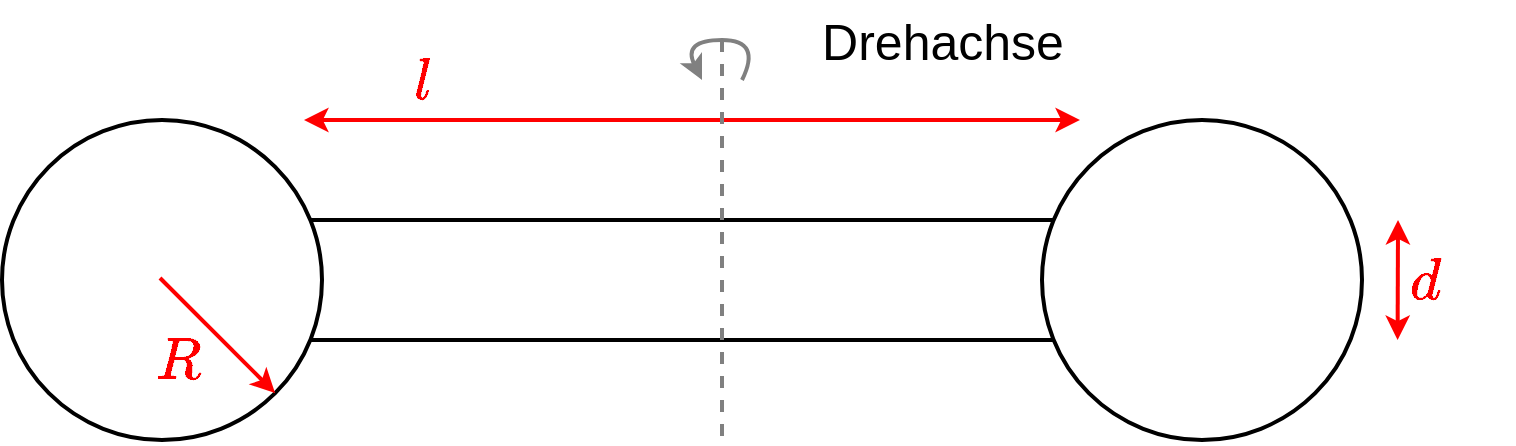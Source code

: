 <mxfile version="17.2.4" type="device"><diagram id="68uMnlxmB_8K17UJkBHC" name="Seite-1"><mxGraphModel dx="1018" dy="679" grid="1" gridSize="10" guides="1" tooltips="1" connect="1" arrows="1" fold="1" page="1" pageScale="1" pageWidth="827" pageHeight="1169" math="1" shadow="0"><root><mxCell id="0"/><mxCell id="1" parent="0"/><mxCell id="UKsy83cnNkeeRMzaxl7x-3" value="" style="rounded=0;whiteSpace=wrap;html=1;strokeWidth=2;" parent="1" vertex="1"><mxGeometry x="222" y="130" width="430" height="60" as="geometry"/></mxCell><mxCell id="UKsy83cnNkeeRMzaxl7x-1" value="" style="ellipse;whiteSpace=wrap;html=1;aspect=fixed;strokeWidth=2;" parent="1" vertex="1"><mxGeometry x="80" y="80" width="160" height="160" as="geometry"/></mxCell><mxCell id="UKsy83cnNkeeRMzaxl7x-2" value="" style="ellipse;whiteSpace=wrap;html=1;aspect=fixed;strokeWidth=2;" parent="1" vertex="1"><mxGeometry x="600" y="80" width="160" height="160" as="geometry"/></mxCell><mxCell id="UKsy83cnNkeeRMzaxl7x-4" value="" style="endArrow=classic;startArrow=classic;html=1;rounded=0;strokeWidth=2;strokeColor=#FF0000;" parent="1" edge="1"><mxGeometry width="50" height="50" relative="1" as="geometry"><mxPoint x="231" y="80" as="sourcePoint"/><mxPoint x="619" y="80" as="targetPoint"/></mxGeometry></mxCell><mxCell id="UKsy83cnNkeeRMzaxl7x-5" value="" style="endArrow=classic;html=1;rounded=0;strokeColor=#FF0000;strokeWidth=2;entryX=1;entryY=1;entryDx=0;entryDy=0;" parent="1" target="UKsy83cnNkeeRMzaxl7x-1" edge="1"><mxGeometry width="50" height="50" relative="1" as="geometry"><mxPoint x="159" y="159" as="sourcePoint"/><mxPoint x="440" y="320" as="targetPoint"/></mxGeometry></mxCell><mxCell id="UKsy83cnNkeeRMzaxl7x-6" value="&lt;font style=&quot;font-size: 25px&quot;&gt;$$l$$&lt;/font&gt;" style="text;html=1;resizable=0;autosize=1;align=center;verticalAlign=middle;points=[];fillColor=none;strokeColor=none;rounded=0;fontColor=#FF0000;" parent="1" vertex="1"><mxGeometry x="250" y="50" width="80" height="20" as="geometry"/></mxCell><mxCell id="UKsy83cnNkeeRMzaxl7x-7" value="&lt;font style=&quot;font-size: 25px&quot;&gt;$$R$$&lt;/font&gt;" style="text;html=1;resizable=0;autosize=1;align=center;verticalAlign=middle;points=[];fillColor=none;strokeColor=none;rounded=0;fontColor=#FF0000;" parent="1" vertex="1"><mxGeometry x="123" y="190" width="90" height="20" as="geometry"/></mxCell><mxCell id="UKsy83cnNkeeRMzaxl7x-8" value="" style="endArrow=classic;startArrow=classic;html=1;rounded=0;strokeWidth=2;strokeColor=#FF0000;entryX=0.367;entryY=1;entryDx=0;entryDy=0;entryPerimeter=0;" parent="1" edge="1"><mxGeometry width="50" height="50" relative="1" as="geometry"><mxPoint x="778" y="130" as="sourcePoint"/><mxPoint x="777.81" y="190" as="targetPoint"/></mxGeometry></mxCell><mxCell id="UKsy83cnNkeeRMzaxl7x-9" value="&lt;font style=&quot;font-size: 25px&quot;&gt;$$d$$&lt;/font&gt;" style="text;html=1;resizable=0;autosize=1;align=center;verticalAlign=middle;points=[];fillColor=none;strokeColor=none;rounded=0;fontColor=#FF0000;" parent="1" vertex="1"><mxGeometry x="746" y="150" width="90" height="20" as="geometry"/></mxCell><mxCell id="UKsy83cnNkeeRMzaxl7x-10" value="" style="endArrow=none;dashed=1;html=1;strokeWidth=2;rounded=0;fontSize=25;fontColor=#FF0000;strokeColor=#808080;" parent="1" edge="1"><mxGeometry width="50" height="50" relative="1" as="geometry"><mxPoint x="440" y="40" as="sourcePoint"/><mxPoint x="440" y="240" as="targetPoint"/></mxGeometry></mxCell><mxCell id="UKsy83cnNkeeRMzaxl7x-12" value="Drehachse" style="text;html=1;resizable=0;autosize=1;align=center;verticalAlign=middle;points=[];fillColor=none;strokeColor=none;rounded=0;fontSize=25;fontColor=#000000;" parent="1" vertex="1"><mxGeometry x="480" y="20" width="140" height="40" as="geometry"/></mxCell><mxCell id="W7E-sdbhB4T3Ivd9fQw5-1" value="" style="endArrow=classic;html=1;strokeWidth=2;strokeColor=#808080;curved=1;" edge="1" parent="1"><mxGeometry width="50" height="50" relative="1" as="geometry"><mxPoint x="450" y="60" as="sourcePoint"/><mxPoint x="430" y="60" as="targetPoint"/><Array as="points"><mxPoint x="460" y="40"/><mxPoint x="420" y="40"/></Array></mxGeometry></mxCell></root></mxGraphModel></diagram></mxfile>